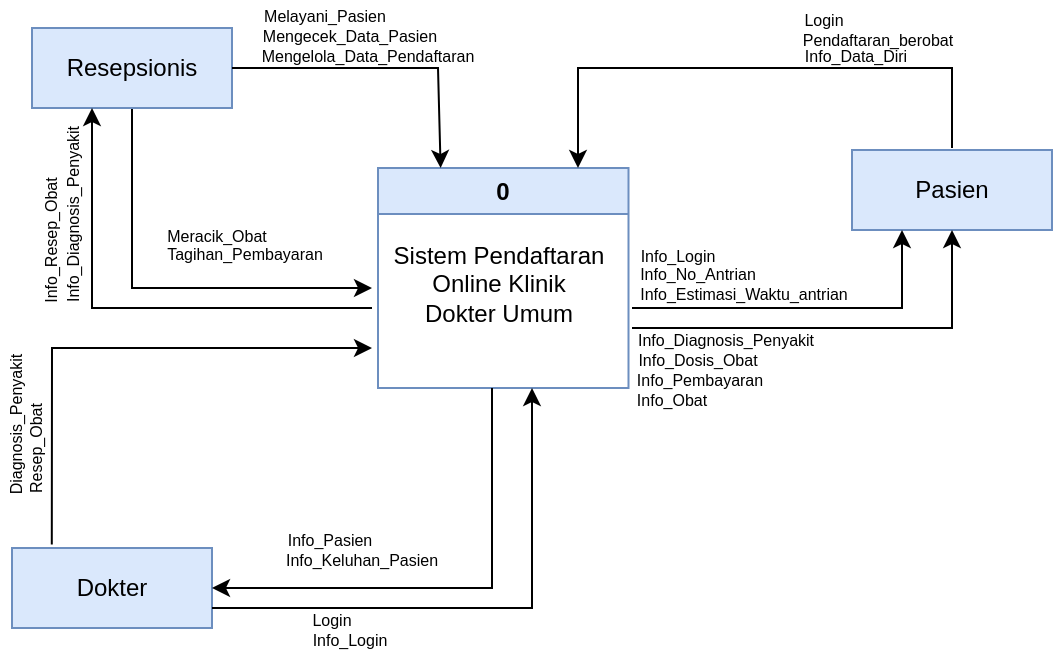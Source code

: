 <mxfile version="21.3.8" type="github" pages="4">
  <diagram id="C5RBs43oDa-KdzZeNtuy" name="Page-1">
    <mxGraphModel dx="819" dy="458" grid="1" gridSize="10" guides="1" tooltips="1" connect="1" arrows="1" fold="1" page="1" pageScale="1" pageWidth="827" pageHeight="1169" background="#FFFFFF" math="0" shadow="0">
      <root>
        <mxCell id="WIyWlLk6GJQsqaUBKTNV-0" />
        <mxCell id="WIyWlLk6GJQsqaUBKTNV-1" parent="WIyWlLk6GJQsqaUBKTNV-0" />
        <mxCell id="WIyWlLk6GJQsqaUBKTNV-9" value="Yes" style="edgeStyle=orthogonalEdgeStyle;rounded=0;html=1;jettySize=auto;orthogonalLoop=1;fontSize=11;endArrow=block;endFill=0;endSize=8;strokeWidth=1;shadow=0;labelBackgroundColor=none;" parent="WIyWlLk6GJQsqaUBKTNV-1" edge="1">
          <mxGeometry y="10" relative="1" as="geometry">
            <mxPoint as="offset" />
            <mxPoint x="270" y="330" as="sourcePoint" />
          </mxGeometry>
        </mxCell>
        <mxCell id="oNNc4N0uM3lCMOWuqm-G-0" value="0" style="swimlane;whiteSpace=wrap;html=1;fillColor=#dae8fc;strokeColor=#6c8ebf;" parent="WIyWlLk6GJQsqaUBKTNV-1" vertex="1">
          <mxGeometry x="353" y="490" width="125.25" height="110" as="geometry">
            <mxRectangle x="353" y="490" width="50" height="30" as="alternateBounds" />
          </mxGeometry>
        </mxCell>
        <mxCell id="EBlw0ripob7yaGCKIbtP-0" value="Sistem Pendaftaran&lt;br&gt;Online Klinik &lt;br&gt;Dokter Umum" style="text;html=1;align=center;verticalAlign=middle;resizable=0;points=[];autosize=1;" vertex="1" parent="oNNc4N0uM3lCMOWuqm-G-0">
          <mxGeometry x="-4.75" y="28" width="130" height="60" as="geometry" />
        </mxCell>
        <mxCell id="EBlw0ripob7yaGCKIbtP-2" value="" style="endArrow=classic;html=1;rounded=0;" edge="1" parent="WIyWlLk6GJQsqaUBKTNV-1">
          <mxGeometry width="50" height="50" relative="1" as="geometry">
            <mxPoint x="230" y="460" as="sourcePoint" />
            <mxPoint x="350" y="550" as="targetPoint" />
            <Array as="points">
              <mxPoint x="230" y="550" />
              <mxPoint x="270" y="550" />
              <mxPoint x="300" y="550" />
            </Array>
          </mxGeometry>
        </mxCell>
        <mxCell id="EBlw0ripob7yaGCKIbtP-3" value="Resepsionis" style="rounded=0;whiteSpace=wrap;html=1;fillColor=#dae8fc;strokeColor=#6c8ebf;" vertex="1" parent="WIyWlLk6GJQsqaUBKTNV-1">
          <mxGeometry x="180" y="420" width="100" height="40" as="geometry" />
        </mxCell>
        <mxCell id="EBlw0ripob7yaGCKIbtP-4" value="Pasien" style="rounded=0;whiteSpace=wrap;html=1;fillColor=#dae8fc;strokeColor=#6c8ebf;" vertex="1" parent="WIyWlLk6GJQsqaUBKTNV-1">
          <mxGeometry x="590" y="481" width="100" height="40" as="geometry" />
        </mxCell>
        <mxCell id="EBlw0ripob7yaGCKIbtP-6" value="" style="endArrow=classic;html=1;rounded=0;" edge="1" parent="WIyWlLk6GJQsqaUBKTNV-1">
          <mxGeometry width="50" height="50" relative="1" as="geometry">
            <mxPoint x="640" y="480" as="sourcePoint" />
            <mxPoint x="453" y="490" as="targetPoint" />
            <Array as="points">
              <mxPoint x="640" y="440" />
              <mxPoint x="453" y="440" />
            </Array>
          </mxGeometry>
        </mxCell>
        <mxCell id="EBlw0ripob7yaGCKIbtP-7" value="" style="endArrow=classic;html=1;rounded=0;entryX=0.5;entryY=1;entryDx=0;entryDy=0;" edge="1" parent="WIyWlLk6GJQsqaUBKTNV-1" target="EBlw0ripob7yaGCKIbtP-4">
          <mxGeometry width="50" height="50" relative="1" as="geometry">
            <mxPoint x="480" y="570" as="sourcePoint" />
            <mxPoint x="630" y="570" as="targetPoint" />
            <Array as="points">
              <mxPoint x="640" y="570" />
            </Array>
          </mxGeometry>
        </mxCell>
        <mxCell id="EBlw0ripob7yaGCKIbtP-8" value="Dokter" style="rounded=0;whiteSpace=wrap;html=1;fillColor=#dae8fc;strokeColor=#6c8ebf;" vertex="1" parent="WIyWlLk6GJQsqaUBKTNV-1">
          <mxGeometry x="170" y="680" width="100" height="40" as="geometry" />
        </mxCell>
        <mxCell id="EBlw0ripob7yaGCKIbtP-12" value="&lt;span style=&quot;font-size: 8px;&quot;&gt;Meracik_Obat&lt;/span&gt;" style="text;html=1;strokeColor=none;fillColor=none;align=center;verticalAlign=middle;whiteSpace=wrap;rounded=0;" vertex="1" parent="WIyWlLk6GJQsqaUBKTNV-1">
          <mxGeometry x="236" y="518" width="73" height="10" as="geometry" />
        </mxCell>
        <mxCell id="EBlw0ripob7yaGCKIbtP-13" value="" style="endArrow=classic;html=1;rounded=0;entryX=1;entryY=0.5;entryDx=0;entryDy=0;" edge="1" parent="WIyWlLk6GJQsqaUBKTNV-1" target="EBlw0ripob7yaGCKIbtP-8">
          <mxGeometry width="50" height="50" relative="1" as="geometry">
            <mxPoint x="410" y="600" as="sourcePoint" />
            <mxPoint x="430" y="610" as="targetPoint" />
            <Array as="points">
              <mxPoint x="410" y="700" />
            </Array>
          </mxGeometry>
        </mxCell>
        <mxCell id="EBlw0ripob7yaGCKIbtP-15" value="" style="endArrow=classic;html=1;rounded=0;exitX=0.199;exitY=-0.043;exitDx=0;exitDy=0;exitPerimeter=0;" edge="1" parent="WIyWlLk6GJQsqaUBKTNV-1" source="EBlw0ripob7yaGCKIbtP-8">
          <mxGeometry width="50" height="50" relative="1" as="geometry">
            <mxPoint x="290" y="640" as="sourcePoint" />
            <mxPoint x="350" y="580" as="targetPoint" />
            <Array as="points">
              <mxPoint x="190" y="580" />
              <mxPoint x="280" y="580" />
            </Array>
          </mxGeometry>
        </mxCell>
        <mxCell id="EBlw0ripob7yaGCKIbtP-16" value="" style="endArrow=classic;html=1;rounded=0;entryX=0.25;entryY=0;entryDx=0;entryDy=0;exitX=1;exitY=0.5;exitDx=0;exitDy=0;" edge="1" parent="WIyWlLk6GJQsqaUBKTNV-1" source="EBlw0ripob7yaGCKIbtP-3" target="oNNc4N0uM3lCMOWuqm-G-0">
          <mxGeometry width="50" height="50" relative="1" as="geometry">
            <mxPoint x="360" y="610" as="sourcePoint" />
            <mxPoint x="410" y="560" as="targetPoint" />
            <Array as="points">
              <mxPoint x="383" y="440" />
            </Array>
          </mxGeometry>
        </mxCell>
        <mxCell id="EBlw0ripob7yaGCKIbtP-17" value="&lt;font style=&quot;font-size: 8px;&quot;&gt;Info_Pasien&lt;/font&gt;" style="text;html=1;strokeColor=none;fillColor=none;align=center;verticalAlign=middle;whiteSpace=wrap;rounded=0;" vertex="1" parent="WIyWlLk6GJQsqaUBKTNV-1">
          <mxGeometry x="296" y="670" width="66" height="10" as="geometry" />
        </mxCell>
        <mxCell id="EBlw0ripob7yaGCKIbtP-18" value="&lt;font style=&quot;font-size: 8px;&quot;&gt;Info_Keluhan_Pasien&lt;/font&gt;" style="text;html=1;strokeColor=none;fillColor=none;align=center;verticalAlign=middle;whiteSpace=wrap;rounded=0;" vertex="1" parent="WIyWlLk6GJQsqaUBKTNV-1">
          <mxGeometry x="312" y="680" width="66" height="10" as="geometry" />
        </mxCell>
        <mxCell id="EBlw0ripob7yaGCKIbtP-19" value="&lt;span style=&quot;font-size: 8px;&quot;&gt;Pendaftaran_berobat&lt;/span&gt;" style="text;html=1;strokeColor=none;fillColor=none;align=center;verticalAlign=middle;whiteSpace=wrap;rounded=0;" vertex="1" parent="WIyWlLk6GJQsqaUBKTNV-1">
          <mxGeometry x="570" y="420" width="66" height="10" as="geometry" />
        </mxCell>
        <mxCell id="EBlw0ripob7yaGCKIbtP-20" value="&lt;span style=&quot;font-size: 8px;&quot;&gt;Info_No_Antrian&lt;/span&gt;" style="text;html=1;strokeColor=none;fillColor=none;align=center;verticalAlign=middle;whiteSpace=wrap;rounded=0;" vertex="1" parent="WIyWlLk6GJQsqaUBKTNV-1">
          <mxGeometry x="458" y="537" width="110" height="10" as="geometry" />
        </mxCell>
        <mxCell id="EBlw0ripob7yaGCKIbtP-22" value="&lt;font style=&quot;font-size: 8px;&quot;&gt;Resep_Obat&lt;/font&gt;" style="text;html=1;strokeColor=none;fillColor=none;align=center;verticalAlign=middle;whiteSpace=wrap;rounded=0;rotation=-90;" vertex="1" parent="WIyWlLk6GJQsqaUBKTNV-1">
          <mxGeometry x="136" y="625" width="90" height="10" as="geometry" />
        </mxCell>
        <mxCell id="EBlw0ripob7yaGCKIbtP-23" value="&lt;font style=&quot;font-size: 8px;&quot;&gt;Diagnosis_Penyakit&lt;/font&gt;" style="text;html=1;strokeColor=none;fillColor=none;align=center;verticalAlign=middle;whiteSpace=wrap;rounded=0;rotation=-90;" vertex="1" parent="WIyWlLk6GJQsqaUBKTNV-1">
          <mxGeometry x="126" y="613" width="90" height="10" as="geometry" />
        </mxCell>
        <mxCell id="EBlw0ripob7yaGCKIbtP-24" value="" style="endArrow=classic;html=1;rounded=0;entryX=0.25;entryY=1;entryDx=0;entryDy=0;" edge="1" parent="WIyWlLk6GJQsqaUBKTNV-1" target="EBlw0ripob7yaGCKIbtP-4">
          <mxGeometry width="50" height="50" relative="1" as="geometry">
            <mxPoint x="480" y="560" as="sourcePoint" />
            <mxPoint x="590" y="540" as="targetPoint" />
            <Array as="points">
              <mxPoint x="560" y="560" />
              <mxPoint x="615" y="560" />
            </Array>
          </mxGeometry>
        </mxCell>
        <mxCell id="EBlw0ripob7yaGCKIbtP-25" value="&lt;span style=&quot;font-size: 8px;&quot;&gt;Info_Obat&lt;/span&gt;" style="text;html=1;strokeColor=none;fillColor=none;align=center;verticalAlign=middle;whiteSpace=wrap;rounded=0;" vertex="1" parent="WIyWlLk6GJQsqaUBKTNV-1">
          <mxGeometry x="460" y="600" width="80" height="10" as="geometry" />
        </mxCell>
        <mxCell id="EBlw0ripob7yaGCKIbtP-29" value="&lt;span style=&quot;font-size: 8px;&quot;&gt;Melayani_Pasien&lt;/span&gt;" style="text;html=1;strokeColor=none;fillColor=none;align=center;verticalAlign=middle;whiteSpace=wrap;rounded=0;" vertex="1" parent="WIyWlLk6GJQsqaUBKTNV-1">
          <mxGeometry x="290" y="408" width="73" height="10" as="geometry" />
        </mxCell>
        <mxCell id="EBlw0ripob7yaGCKIbtP-31" value="" style="endArrow=classic;html=1;rounded=0;" edge="1" parent="WIyWlLk6GJQsqaUBKTNV-1">
          <mxGeometry width="50" height="50" relative="1" as="geometry">
            <mxPoint x="350" y="560" as="sourcePoint" />
            <mxPoint x="210" y="460" as="targetPoint" />
            <Array as="points">
              <mxPoint x="210" y="560" />
            </Array>
          </mxGeometry>
        </mxCell>
        <mxCell id="EBlw0ripob7yaGCKIbtP-32" value="&lt;span style=&quot;font-size: 8px;&quot;&gt;Info_Diagnosis_Penyakit&lt;/span&gt;" style="text;html=1;strokeColor=none;fillColor=none;align=center;verticalAlign=middle;whiteSpace=wrap;rounded=0;rotation=-90;" vertex="1" parent="WIyWlLk6GJQsqaUBKTNV-1">
          <mxGeometry x="156" y="508" width="87" height="10" as="geometry" />
        </mxCell>
        <mxCell id="EBlw0ripob7yaGCKIbtP-33" value="&lt;span style=&quot;font-size: 8px;&quot;&gt;Info_Resep_Obat&lt;/span&gt;" style="text;html=1;strokeColor=none;fillColor=none;align=center;verticalAlign=middle;whiteSpace=wrap;rounded=0;rotation=-90;" vertex="1" parent="WIyWlLk6GJQsqaUBKTNV-1">
          <mxGeometry x="145" y="521" width="87" height="10" as="geometry" />
        </mxCell>
        <mxCell id="EBlw0ripob7yaGCKIbtP-34" value="&lt;span style=&quot;font-size: 8px;&quot;&gt;Info_Diagnosis_Penyakit&lt;/span&gt;" style="text;html=1;strokeColor=none;fillColor=none;align=center;verticalAlign=middle;whiteSpace=wrap;rounded=0;" vertex="1" parent="WIyWlLk6GJQsqaUBKTNV-1">
          <mxGeometry x="477" y="570" width="100" height="10" as="geometry" />
        </mxCell>
        <mxCell id="EBlw0ripob7yaGCKIbtP-35" value="&lt;span style=&quot;font-size: 8px;&quot;&gt;Info_Dosis_Obat&lt;/span&gt;" style="text;html=1;strokeColor=none;fillColor=none;align=center;verticalAlign=middle;whiteSpace=wrap;rounded=0;" vertex="1" parent="WIyWlLk6GJQsqaUBKTNV-1">
          <mxGeometry x="473" y="580" width="80" height="10" as="geometry" />
        </mxCell>
        <mxCell id="EBlw0ripob7yaGCKIbtP-36" value="&lt;span style=&quot;font-size: 8px;&quot;&gt;Mengecek_Data_Pasien&lt;/span&gt;" style="text;html=1;strokeColor=none;fillColor=none;align=center;verticalAlign=middle;whiteSpace=wrap;rounded=0;" vertex="1" parent="WIyWlLk6GJQsqaUBKTNV-1">
          <mxGeometry x="294" y="418" width="90" height="10" as="geometry" />
        </mxCell>
        <mxCell id="2nW5cC3-PIJDwQBo1_7D-1" value="&lt;span style=&quot;font-size: 8px;&quot;&gt;Login&lt;/span&gt;" style="text;html=1;strokeColor=none;fillColor=none;align=center;verticalAlign=middle;whiteSpace=wrap;rounded=0;" vertex="1" parent="WIyWlLk6GJQsqaUBKTNV-1">
          <mxGeometry x="543" y="410" width="66" height="10" as="geometry" />
        </mxCell>
        <mxCell id="2nW5cC3-PIJDwQBo1_7D-10" value="&lt;span style=&quot;font-size: 8px;&quot;&gt;Info_Estimasi_Waktu_antrian&lt;/span&gt;" style="text;html=1;strokeColor=none;fillColor=none;align=center;verticalAlign=middle;whiteSpace=wrap;rounded=0;" vertex="1" parent="WIyWlLk6GJQsqaUBKTNV-1">
          <mxGeometry x="481" y="547" width="110" height="10" as="geometry" />
        </mxCell>
        <mxCell id="2nW5cC3-PIJDwQBo1_7D-11" value="&lt;span style=&quot;font-size: 8px;&quot;&gt;Mengelola_Data_Pendaftaran&lt;/span&gt;" style="text;html=1;strokeColor=none;fillColor=none;align=center;verticalAlign=middle;whiteSpace=wrap;rounded=0;" vertex="1" parent="WIyWlLk6GJQsqaUBKTNV-1">
          <mxGeometry x="303" y="428" width="90" height="10" as="geometry" />
        </mxCell>
        <mxCell id="2nW5cC3-PIJDwQBo1_7D-13" value="&lt;span style=&quot;font-size: 8px;&quot;&gt;Tagihan_Pembayaran&lt;/span&gt;" style="text;html=1;strokeColor=none;fillColor=none;align=center;verticalAlign=middle;whiteSpace=wrap;rounded=0;" vertex="1" parent="WIyWlLk6GJQsqaUBKTNV-1">
          <mxGeometry x="250" y="527" width="73" height="10" as="geometry" />
        </mxCell>
        <mxCell id="2nW5cC3-PIJDwQBo1_7D-16" value="&lt;span style=&quot;font-size: 8px;&quot;&gt;Info_Pembayaran&lt;/span&gt;" style="text;html=1;strokeColor=none;fillColor=none;align=center;verticalAlign=middle;whiteSpace=wrap;rounded=0;" vertex="1" parent="WIyWlLk6GJQsqaUBKTNV-1">
          <mxGeometry x="474" y="590" width="80" height="10" as="geometry" />
        </mxCell>
        <mxCell id="2nW5cC3-PIJDwQBo1_7D-17" value="&lt;span style=&quot;font-size: 8px;&quot;&gt;Info_Data_Diri&lt;/span&gt;" style="text;html=1;strokeColor=none;fillColor=none;align=center;verticalAlign=middle;whiteSpace=wrap;rounded=0;" vertex="1" parent="WIyWlLk6GJQsqaUBKTNV-1">
          <mxGeometry x="559" y="428" width="66" height="10" as="geometry" />
        </mxCell>
        <mxCell id="2nW5cC3-PIJDwQBo1_7D-18" value="&lt;span style=&quot;font-size: 8px;&quot;&gt;Info_Login&lt;/span&gt;" style="text;html=1;strokeColor=none;fillColor=none;align=center;verticalAlign=middle;whiteSpace=wrap;rounded=0;" vertex="1" parent="WIyWlLk6GJQsqaUBKTNV-1">
          <mxGeometry x="448" y="528" width="110" height="10" as="geometry" />
        </mxCell>
        <mxCell id="2nW5cC3-PIJDwQBo1_7D-21" value="&lt;font style=&quot;font-size: 8px;&quot;&gt;Login&lt;/font&gt;" style="text;html=1;strokeColor=none;fillColor=none;align=center;verticalAlign=middle;whiteSpace=wrap;rounded=0;" vertex="1" parent="WIyWlLk6GJQsqaUBKTNV-1">
          <mxGeometry x="297" y="710" width="66" height="10" as="geometry" />
        </mxCell>
        <mxCell id="2nW5cC3-PIJDwQBo1_7D-24" value="" style="endArrow=classic;html=1;rounded=0;exitX=1;exitY=0.75;exitDx=0;exitDy=0;" edge="1" parent="WIyWlLk6GJQsqaUBKTNV-1" source="EBlw0ripob7yaGCKIbtP-8">
          <mxGeometry width="50" height="50" relative="1" as="geometry">
            <mxPoint x="400" y="680" as="sourcePoint" />
            <mxPoint x="430" y="600" as="targetPoint" />
            <Array as="points">
              <mxPoint x="430" y="710" />
            </Array>
          </mxGeometry>
        </mxCell>
        <mxCell id="2nW5cC3-PIJDwQBo1_7D-25" value="&lt;font style=&quot;font-size: 8px;&quot;&gt;Info_Login&lt;/font&gt;" style="text;html=1;strokeColor=none;fillColor=none;align=center;verticalAlign=middle;whiteSpace=wrap;rounded=0;" vertex="1" parent="WIyWlLk6GJQsqaUBKTNV-1">
          <mxGeometry x="306" y="720" width="66" height="10" as="geometry" />
        </mxCell>
      </root>
    </mxGraphModel>
  </diagram>
  <diagram name="Copy of Page-1" id="tZKcyUPFR6cy29b0FW3m">
    <mxGraphModel dx="683" dy="382" grid="1" gridSize="10" guides="1" tooltips="1" connect="1" arrows="1" fold="1" page="1" pageScale="1" pageWidth="827" pageHeight="1169" background="#FFFFFF" math="0" shadow="0">
      <root>
        <mxCell id="ah1h_F8SFf-Y8bXxe0Q2-0" />
        <mxCell id="ah1h_F8SFf-Y8bXxe0Q2-1" parent="ah1h_F8SFf-Y8bXxe0Q2-0" />
        <mxCell id="ah1h_F8SFf-Y8bXxe0Q2-2" value="Yes" style="edgeStyle=orthogonalEdgeStyle;rounded=0;html=1;jettySize=auto;orthogonalLoop=1;fontSize=11;endArrow=block;endFill=0;endSize=8;strokeWidth=1;shadow=0;labelBackgroundColor=none;" edge="1" parent="ah1h_F8SFf-Y8bXxe0Q2-1">
          <mxGeometry y="10" relative="1" as="geometry">
            <mxPoint as="offset" />
            <mxPoint x="270" y="330" as="sourcePoint" />
          </mxGeometry>
        </mxCell>
        <mxCell id="ah1h_F8SFf-Y8bXxe0Q2-3" value="0" style="swimlane;whiteSpace=wrap;html=1;fillColor=#dae8fc;strokeColor=#6c8ebf;" vertex="1" parent="ah1h_F8SFf-Y8bXxe0Q2-1">
          <mxGeometry x="353" y="490" width="125.25" height="110" as="geometry">
            <mxRectangle x="353" y="490" width="50" height="30" as="alternateBounds" />
          </mxGeometry>
        </mxCell>
        <mxCell id="ah1h_F8SFf-Y8bXxe0Q2-4" value="Sistem Pendaftaran&lt;br&gt;Online Klinik &lt;br&gt;Dokter Umum" style="text;html=1;align=center;verticalAlign=middle;resizable=0;points=[];autosize=1;" vertex="1" parent="ah1h_F8SFf-Y8bXxe0Q2-3">
          <mxGeometry x="-4.75" y="28" width="130" height="60" as="geometry" />
        </mxCell>
        <mxCell id="ah1h_F8SFf-Y8bXxe0Q2-6" value="Resepsionis" style="rounded=0;whiteSpace=wrap;html=1;fillColor=#dae8fc;strokeColor=#6c8ebf;" vertex="1" parent="ah1h_F8SFf-Y8bXxe0Q2-1">
          <mxGeometry x="180" y="420" width="100" height="40" as="geometry" />
        </mxCell>
        <mxCell id="ah1h_F8SFf-Y8bXxe0Q2-7" value="Pasien" style="rounded=0;whiteSpace=wrap;html=1;fillColor=#dae8fc;strokeColor=#6c8ebf;" vertex="1" parent="ah1h_F8SFf-Y8bXxe0Q2-1">
          <mxGeometry x="590" y="481" width="100" height="40" as="geometry" />
        </mxCell>
        <mxCell id="ah1h_F8SFf-Y8bXxe0Q2-8" value="" style="endArrow=classic;html=1;rounded=0;" edge="1" parent="ah1h_F8SFf-Y8bXxe0Q2-1">
          <mxGeometry width="50" height="50" relative="1" as="geometry">
            <mxPoint x="640" y="480" as="sourcePoint" />
            <mxPoint x="453" y="490" as="targetPoint" />
            <Array as="points">
              <mxPoint x="640" y="440" />
              <mxPoint x="453" y="440" />
            </Array>
          </mxGeometry>
        </mxCell>
        <mxCell id="ah1h_F8SFf-Y8bXxe0Q2-9" value="" style="endArrow=classic;html=1;rounded=0;entryX=0.5;entryY=1;entryDx=0;entryDy=0;" edge="1" parent="ah1h_F8SFf-Y8bXxe0Q2-1" target="ah1h_F8SFf-Y8bXxe0Q2-7">
          <mxGeometry width="50" height="50" relative="1" as="geometry">
            <mxPoint x="480" y="570" as="sourcePoint" />
            <mxPoint x="630" y="570" as="targetPoint" />
            <Array as="points">
              <mxPoint x="640" y="570" />
            </Array>
          </mxGeometry>
        </mxCell>
        <mxCell id="ah1h_F8SFf-Y8bXxe0Q2-10" value="Dokter" style="rounded=0;whiteSpace=wrap;html=1;fillColor=#dae8fc;strokeColor=#6c8ebf;" vertex="1" parent="ah1h_F8SFf-Y8bXxe0Q2-1">
          <mxGeometry x="170" y="680" width="100" height="40" as="geometry" />
        </mxCell>
        <mxCell id="ah1h_F8SFf-Y8bXxe0Q2-11" value="&lt;span style=&quot;font-size: 8px;&quot;&gt;Meracik_Obat&lt;/span&gt;" style="text;html=1;strokeColor=none;fillColor=none;align=center;verticalAlign=middle;whiteSpace=wrap;rounded=0;" vertex="1" parent="ah1h_F8SFf-Y8bXxe0Q2-1">
          <mxGeometry x="280.5" y="419" width="73" height="10" as="geometry" />
        </mxCell>
        <mxCell id="ah1h_F8SFf-Y8bXxe0Q2-13" value="" style="endArrow=classic;html=1;rounded=0;exitX=0.199;exitY=-0.043;exitDx=0;exitDy=0;exitPerimeter=0;" edge="1" parent="ah1h_F8SFf-Y8bXxe0Q2-1" source="ah1h_F8SFf-Y8bXxe0Q2-10">
          <mxGeometry width="50" height="50" relative="1" as="geometry">
            <mxPoint x="290" y="640" as="sourcePoint" />
            <mxPoint x="350" y="580" as="targetPoint" />
            <Array as="points">
              <mxPoint x="190" y="580" />
              <mxPoint x="280" y="580" />
            </Array>
          </mxGeometry>
        </mxCell>
        <mxCell id="ah1h_F8SFf-Y8bXxe0Q2-14" value="" style="endArrow=classic;html=1;rounded=0;entryX=0.25;entryY=0;entryDx=0;entryDy=0;exitX=1;exitY=0.5;exitDx=0;exitDy=0;" edge="1" parent="ah1h_F8SFf-Y8bXxe0Q2-1" source="ah1h_F8SFf-Y8bXxe0Q2-6" target="ah1h_F8SFf-Y8bXxe0Q2-3">
          <mxGeometry width="50" height="50" relative="1" as="geometry">
            <mxPoint x="360" y="610" as="sourcePoint" />
            <mxPoint x="410" y="560" as="targetPoint" />
            <Array as="points">
              <mxPoint x="383" y="440" />
            </Array>
          </mxGeometry>
        </mxCell>
        <mxCell id="ah1h_F8SFf-Y8bXxe0Q2-15" value="&lt;font style=&quot;font-size: 8px;&quot;&gt;Info_Pasien&lt;/font&gt;" style="text;html=1;strokeColor=none;fillColor=none;align=center;verticalAlign=middle;whiteSpace=wrap;rounded=0;" vertex="1" parent="ah1h_F8SFf-Y8bXxe0Q2-1">
          <mxGeometry x="290" y="700" width="66" height="10" as="geometry" />
        </mxCell>
        <mxCell id="ah1h_F8SFf-Y8bXxe0Q2-16" value="&lt;font style=&quot;font-size: 8px;&quot;&gt;Info_Keluhan_Pasien&lt;/font&gt;" style="text;html=1;strokeColor=none;fillColor=none;align=center;verticalAlign=middle;whiteSpace=wrap;rounded=0;" vertex="1" parent="ah1h_F8SFf-Y8bXxe0Q2-1">
          <mxGeometry x="306" y="710" width="66" height="10" as="geometry" />
        </mxCell>
        <mxCell id="ah1h_F8SFf-Y8bXxe0Q2-17" value="&lt;span style=&quot;font-size: 8px;&quot;&gt;Pendaftaran_berobat&lt;/span&gt;" style="text;html=1;strokeColor=none;fillColor=none;align=center;verticalAlign=middle;whiteSpace=wrap;rounded=0;" vertex="1" parent="ah1h_F8SFf-Y8bXxe0Q2-1">
          <mxGeometry x="570" y="420" width="66" height="10" as="geometry" />
        </mxCell>
        <mxCell id="ah1h_F8SFf-Y8bXxe0Q2-18" value="&lt;span style=&quot;font-size: 8px;&quot;&gt;Info_No_Antrian&lt;/span&gt;" style="text;html=1;strokeColor=none;fillColor=none;align=center;verticalAlign=middle;whiteSpace=wrap;rounded=0;" vertex="1" parent="ah1h_F8SFf-Y8bXxe0Q2-1">
          <mxGeometry x="457" y="579" width="110" height="10" as="geometry" />
        </mxCell>
        <mxCell id="ah1h_F8SFf-Y8bXxe0Q2-19" value="&lt;font style=&quot;font-size: 8px;&quot;&gt;Resep_Obat&lt;/font&gt;" style="text;html=1;strokeColor=none;fillColor=none;align=center;verticalAlign=middle;whiteSpace=wrap;rounded=0;rotation=-90;" vertex="1" parent="ah1h_F8SFf-Y8bXxe0Q2-1">
          <mxGeometry x="136" y="625" width="90" height="10" as="geometry" />
        </mxCell>
        <mxCell id="ah1h_F8SFf-Y8bXxe0Q2-20" value="&lt;font style=&quot;font-size: 8px;&quot;&gt;Diagnosis_Penyakit&lt;/font&gt;" style="text;html=1;strokeColor=none;fillColor=none;align=center;verticalAlign=middle;whiteSpace=wrap;rounded=0;rotation=-90;" vertex="1" parent="ah1h_F8SFf-Y8bXxe0Q2-1">
          <mxGeometry x="126" y="613" width="90" height="10" as="geometry" />
        </mxCell>
        <mxCell id="ah1h_F8SFf-Y8bXxe0Q2-22" value="&lt;span style=&quot;font-size: 8px;&quot;&gt;Info_Obat&lt;/span&gt;" style="text;html=1;strokeColor=none;fillColor=none;align=center;verticalAlign=middle;whiteSpace=wrap;rounded=0;" vertex="1" parent="ah1h_F8SFf-Y8bXxe0Q2-1">
          <mxGeometry x="460" y="629" width="80" height="10" as="geometry" />
        </mxCell>
        <mxCell id="ah1h_F8SFf-Y8bXxe0Q2-23" value="&lt;span style=&quot;font-size: 8px;&quot;&gt;Melayani_Pasien&lt;/span&gt;" style="text;html=1;strokeColor=none;fillColor=none;align=center;verticalAlign=middle;whiteSpace=wrap;rounded=0;" vertex="1" parent="ah1h_F8SFf-Y8bXxe0Q2-1">
          <mxGeometry x="287.5" y="390" width="73" height="10" as="geometry" />
        </mxCell>
        <mxCell id="ah1h_F8SFf-Y8bXxe0Q2-24" value="" style="endArrow=classic;html=1;rounded=0;" edge="1" parent="ah1h_F8SFf-Y8bXxe0Q2-1">
          <mxGeometry width="50" height="50" relative="1" as="geometry">
            <mxPoint x="350" y="560" as="sourcePoint" />
            <mxPoint x="210" y="460" as="targetPoint" />
            <Array as="points">
              <mxPoint x="210" y="560" />
            </Array>
          </mxGeometry>
        </mxCell>
        <mxCell id="ah1h_F8SFf-Y8bXxe0Q2-25" value="&lt;span style=&quot;font-size: 8px;&quot;&gt;Info_Diagnosis_Penyakit&lt;/span&gt;" style="text;html=1;strokeColor=none;fillColor=none;align=center;verticalAlign=middle;whiteSpace=wrap;rounded=0;rotation=-90;" vertex="1" parent="ah1h_F8SFf-Y8bXxe0Q2-1">
          <mxGeometry x="156" y="508" width="87" height="10" as="geometry" />
        </mxCell>
        <mxCell id="ah1h_F8SFf-Y8bXxe0Q2-26" value="&lt;span style=&quot;font-size: 8px;&quot;&gt;Info_Resep_Obat&lt;/span&gt;" style="text;html=1;strokeColor=none;fillColor=none;align=center;verticalAlign=middle;whiteSpace=wrap;rounded=0;rotation=-90;" vertex="1" parent="ah1h_F8SFf-Y8bXxe0Q2-1">
          <mxGeometry x="145" y="521" width="87" height="10" as="geometry" />
        </mxCell>
        <mxCell id="ah1h_F8SFf-Y8bXxe0Q2-27" value="&lt;span style=&quot;font-size: 8px;&quot;&gt;Info_Diagnosis_Penyakit&lt;/span&gt;" style="text;html=1;strokeColor=none;fillColor=none;align=center;verticalAlign=middle;whiteSpace=wrap;rounded=0;" vertex="1" parent="ah1h_F8SFf-Y8bXxe0Q2-1">
          <mxGeometry x="477" y="599" width="100" height="10" as="geometry" />
        </mxCell>
        <mxCell id="ah1h_F8SFf-Y8bXxe0Q2-28" value="&lt;span style=&quot;font-size: 8px;&quot;&gt;Info_Dosis_Obat&lt;/span&gt;" style="text;html=1;strokeColor=none;fillColor=none;align=center;verticalAlign=middle;whiteSpace=wrap;rounded=0;" vertex="1" parent="ah1h_F8SFf-Y8bXxe0Q2-1">
          <mxGeometry x="473" y="609" width="80" height="10" as="geometry" />
        </mxCell>
        <mxCell id="ah1h_F8SFf-Y8bXxe0Q2-29" value="&lt;span style=&quot;font-size: 8px;&quot;&gt;Mengecek_Data_Pasien&lt;/span&gt;" style="text;html=1;strokeColor=none;fillColor=none;align=center;verticalAlign=middle;whiteSpace=wrap;rounded=0;" vertex="1" parent="ah1h_F8SFf-Y8bXxe0Q2-1">
          <mxGeometry x="291.5" y="400" width="90" height="10" as="geometry" />
        </mxCell>
        <mxCell id="ah1h_F8SFf-Y8bXxe0Q2-30" value="&lt;span style=&quot;font-size: 8px;&quot;&gt;Login&lt;/span&gt;" style="text;html=1;strokeColor=none;fillColor=none;align=center;verticalAlign=middle;whiteSpace=wrap;rounded=0;" vertex="1" parent="ah1h_F8SFf-Y8bXxe0Q2-1">
          <mxGeometry x="543" y="410" width="66" height="10" as="geometry" />
        </mxCell>
        <mxCell id="ah1h_F8SFf-Y8bXxe0Q2-31" value="&lt;span style=&quot;font-size: 8px;&quot;&gt;Info_Estimasi_Waktu_antrian&lt;/span&gt;" style="text;html=1;strokeColor=none;fillColor=none;align=center;verticalAlign=middle;whiteSpace=wrap;rounded=0;" vertex="1" parent="ah1h_F8SFf-Y8bXxe0Q2-1">
          <mxGeometry x="480" y="589" width="110" height="10" as="geometry" />
        </mxCell>
        <mxCell id="ah1h_F8SFf-Y8bXxe0Q2-32" value="&lt;span style=&quot;font-size: 8px;&quot;&gt;Mengelola_Data_Pendaftaran&lt;/span&gt;" style="text;html=1;strokeColor=none;fillColor=none;align=center;verticalAlign=middle;whiteSpace=wrap;rounded=0;" vertex="1" parent="ah1h_F8SFf-Y8bXxe0Q2-1">
          <mxGeometry x="300.5" y="410" width="90" height="10" as="geometry" />
        </mxCell>
        <mxCell id="ah1h_F8SFf-Y8bXxe0Q2-33" value="&lt;span style=&quot;font-size: 8px;&quot;&gt;Tagihan_Pembayaran&lt;/span&gt;" style="text;html=1;strokeColor=none;fillColor=none;align=center;verticalAlign=middle;whiteSpace=wrap;rounded=0;" vertex="1" parent="ah1h_F8SFf-Y8bXxe0Q2-1">
          <mxGeometry x="294.5" y="428" width="73" height="10" as="geometry" />
        </mxCell>
        <mxCell id="ah1h_F8SFf-Y8bXxe0Q2-34" value="&lt;span style=&quot;font-size: 8px;&quot;&gt;Info_Pembayaran&lt;/span&gt;" style="text;html=1;strokeColor=none;fillColor=none;align=center;verticalAlign=middle;whiteSpace=wrap;rounded=0;" vertex="1" parent="ah1h_F8SFf-Y8bXxe0Q2-1">
          <mxGeometry x="474" y="619" width="80" height="10" as="geometry" />
        </mxCell>
        <mxCell id="ah1h_F8SFf-Y8bXxe0Q2-35" value="&lt;span style=&quot;font-size: 8px;&quot;&gt;Info_Data_Diri&lt;/span&gt;" style="text;html=1;strokeColor=none;fillColor=none;align=center;verticalAlign=middle;whiteSpace=wrap;rounded=0;" vertex="1" parent="ah1h_F8SFf-Y8bXxe0Q2-1">
          <mxGeometry x="559" y="428" width="66" height="10" as="geometry" />
        </mxCell>
        <mxCell id="ah1h_F8SFf-Y8bXxe0Q2-36" value="&lt;span style=&quot;font-size: 8px;&quot;&gt;Info_Login&lt;/span&gt;" style="text;html=1;strokeColor=none;fillColor=none;align=center;verticalAlign=middle;whiteSpace=wrap;rounded=0;" vertex="1" parent="ah1h_F8SFf-Y8bXxe0Q2-1">
          <mxGeometry x="447" y="570" width="110" height="10" as="geometry" />
        </mxCell>
        <mxCell id="ah1h_F8SFf-Y8bXxe0Q2-38" value="" style="endArrow=classic;html=1;rounded=0;entryX=1;entryY=0.5;entryDx=0;entryDy=0;" edge="1" parent="ah1h_F8SFf-Y8bXxe0Q2-1" target="ah1h_F8SFf-Y8bXxe0Q2-10">
          <mxGeometry width="50" height="50" relative="1" as="geometry">
            <mxPoint x="410" y="600" as="sourcePoint" />
            <mxPoint x="280" y="700" as="targetPoint" />
            <Array as="points">
              <mxPoint x="410" y="700" />
              <mxPoint x="300" y="700" />
            </Array>
          </mxGeometry>
        </mxCell>
        <mxCell id="PqyZkTNByc1NdN9u-ODn-0" value="&lt;span style=&quot;font-size: 8px;&quot;&gt;Login&lt;/span&gt;" style="text;html=1;strokeColor=none;fillColor=none;align=center;verticalAlign=middle;whiteSpace=wrap;rounded=0;" vertex="1" parent="ah1h_F8SFf-Y8bXxe0Q2-1">
          <mxGeometry x="270" y="380" width="66" height="10" as="geometry" />
        </mxCell>
        <mxCell id="PqyZkTNByc1NdN9u-ODn-1" value="&lt;span style=&quot;font-size: 8px;&quot;&gt;Info_Login&lt;/span&gt;" style="text;html=1;strokeColor=none;fillColor=none;align=center;verticalAlign=middle;whiteSpace=wrap;rounded=0;rotation=-90;" vertex="1" parent="ah1h_F8SFf-Y8bXxe0Q2-1">
          <mxGeometry x="125" y="534" width="110" height="10" as="geometry" />
        </mxCell>
      </root>
    </mxGraphModel>
  </diagram>
  <diagram name="Copy of Copy of Page-1" id="gbbzD2aQgp8kIPF-wGhz">
    <mxGraphModel dx="1646" dy="458" grid="1" gridSize="10" guides="1" tooltips="1" connect="1" arrows="1" fold="1" page="1" pageScale="1" pageWidth="827" pageHeight="1169" background="#FFFFFF" math="0" shadow="0">
      <root>
        <mxCell id="oyJ3GTEeXfYMvCK9rctY-0" />
        <mxCell id="oyJ3GTEeXfYMvCK9rctY-1" parent="oyJ3GTEeXfYMvCK9rctY-0" />
        <mxCell id="oyJ3GTEeXfYMvCK9rctY-2" value="Yes" style="edgeStyle=orthogonalEdgeStyle;rounded=0;html=1;jettySize=auto;orthogonalLoop=1;fontSize=11;endArrow=block;endFill=0;endSize=8;strokeWidth=1;shadow=0;labelBackgroundColor=none;" edge="1" parent="oyJ3GTEeXfYMvCK9rctY-1">
          <mxGeometry y="10" relative="1" as="geometry">
            <mxPoint as="offset" />
            <mxPoint x="270" y="330" as="sourcePoint" />
          </mxGeometry>
        </mxCell>
        <mxCell id="oyJ3GTEeXfYMvCK9rctY-3" value="0" style="swimlane;whiteSpace=wrap;html=1;fillColor=#dae8fc;strokeColor=#6c8ebf;" vertex="1" parent="oyJ3GTEeXfYMvCK9rctY-1">
          <mxGeometry x="353" y="490" width="125.25" height="110" as="geometry">
            <mxRectangle x="353" y="490" width="50" height="30" as="alternateBounds" />
          </mxGeometry>
        </mxCell>
        <mxCell id="oyJ3GTEeXfYMvCK9rctY-4" value="Sistem Pendaftaran&lt;br&gt;Online Klinik &lt;br&gt;Dokter Umum" style="text;html=1;align=center;verticalAlign=middle;resizable=0;points=[];autosize=1;" vertex="1" parent="oyJ3GTEeXfYMvCK9rctY-3">
          <mxGeometry x="-4.75" y="28" width="130" height="60" as="geometry" />
        </mxCell>
        <mxCell id="oyJ3GTEeXfYMvCK9rctY-5" value="Resepsionis" style="rounded=0;whiteSpace=wrap;html=1;fillColor=#dae8fc;strokeColor=#6c8ebf;" vertex="1" parent="oyJ3GTEeXfYMvCK9rctY-1">
          <mxGeometry x="540" y="430" width="100" height="40" as="geometry" />
        </mxCell>
        <mxCell id="oyJ3GTEeXfYMvCK9rctY-6" value="Pasien" style="rounded=0;whiteSpace=wrap;html=1;fillColor=#dae8fc;strokeColor=#6c8ebf;" vertex="1" parent="oyJ3GTEeXfYMvCK9rctY-1">
          <mxGeometry x="70" y="468" width="100" height="40" as="geometry" />
        </mxCell>
        <mxCell id="oyJ3GTEeXfYMvCK9rctY-7" value="" style="endArrow=classic;html=1;rounded=0;exitX=0.5;exitY=0;exitDx=0;exitDy=0;entryX=0.195;entryY=-0.027;entryDx=0;entryDy=0;entryPerimeter=0;" edge="1" parent="oyJ3GTEeXfYMvCK9rctY-1" source="oyJ3GTEeXfYMvCK9rctY-6" target="oyJ3GTEeXfYMvCK9rctY-3">
          <mxGeometry width="50" height="50" relative="1" as="geometry">
            <mxPoint x="640" y="480" as="sourcePoint" />
            <mxPoint x="453" y="490" as="targetPoint" />
            <Array as="points">
              <mxPoint x="120" y="450" />
              <mxPoint x="377" y="450" />
            </Array>
          </mxGeometry>
        </mxCell>
        <mxCell id="oyJ3GTEeXfYMvCK9rctY-8" value="" style="endArrow=classic;html=1;rounded=0;entryX=0.5;entryY=1;entryDx=0;entryDy=0;exitX=0.016;exitY=0.897;exitDx=0;exitDy=0;exitPerimeter=0;" edge="1" parent="oyJ3GTEeXfYMvCK9rctY-1" target="oyJ3GTEeXfYMvCK9rctY-6" source="oyJ3GTEeXfYMvCK9rctY-4">
          <mxGeometry width="50" height="50" relative="1" as="geometry">
            <mxPoint x="340" y="570" as="sourcePoint" />
            <mxPoint x="630" y="570" as="targetPoint" />
            <Array as="points">
              <mxPoint x="120" y="572" />
            </Array>
          </mxGeometry>
        </mxCell>
        <mxCell id="oyJ3GTEeXfYMvCK9rctY-9" value="Dokter" style="rounded=0;whiteSpace=wrap;html=1;fillColor=#dae8fc;strokeColor=#6c8ebf;" vertex="1" parent="oyJ3GTEeXfYMvCK9rctY-1">
          <mxGeometry x="170" y="680" width="100" height="40" as="geometry" />
        </mxCell>
        <mxCell id="oyJ3GTEeXfYMvCK9rctY-10" value="&lt;span style=&quot;font-size: 8px;&quot;&gt;Menyediakan_Obat&lt;/span&gt;" style="text;html=1;strokeColor=none;fillColor=none;align=center;verticalAlign=middle;whiteSpace=wrap;rounded=0;" vertex="1" parent="oyJ3GTEeXfYMvCK9rctY-1">
          <mxGeometry x="434" y="428" width="73" height="10" as="geometry" />
        </mxCell>
        <mxCell id="oyJ3GTEeXfYMvCK9rctY-11" value="" style="endArrow=classic;html=1;rounded=0;exitX=0.199;exitY=-0.043;exitDx=0;exitDy=0;exitPerimeter=0;" edge="1" parent="oyJ3GTEeXfYMvCK9rctY-1" source="oyJ3GTEeXfYMvCK9rctY-9">
          <mxGeometry width="50" height="50" relative="1" as="geometry">
            <mxPoint x="290" y="640" as="sourcePoint" />
            <mxPoint x="350" y="580" as="targetPoint" />
            <Array as="points">
              <mxPoint x="190" y="580" />
              <mxPoint x="280" y="580" />
            </Array>
          </mxGeometry>
        </mxCell>
        <mxCell id="oyJ3GTEeXfYMvCK9rctY-12" value="" style="endArrow=classic;html=1;rounded=0;entryX=0.75;entryY=0;entryDx=0;entryDy=0;exitX=0;exitY=0.5;exitDx=0;exitDy=0;" edge="1" parent="oyJ3GTEeXfYMvCK9rctY-1" source="oyJ3GTEeXfYMvCK9rctY-5" target="oyJ3GTEeXfYMvCK9rctY-3">
          <mxGeometry width="50" height="50" relative="1" as="geometry">
            <mxPoint x="360" y="610" as="sourcePoint" />
            <mxPoint x="410" y="560" as="targetPoint" />
            <Array as="points">
              <mxPoint x="447" y="450" />
            </Array>
          </mxGeometry>
        </mxCell>
        <mxCell id="oyJ3GTEeXfYMvCK9rctY-13" value="&lt;font style=&quot;font-size: 8px;&quot;&gt;Info_Pasien&lt;/font&gt;" style="text;html=1;strokeColor=none;fillColor=none;align=center;verticalAlign=middle;whiteSpace=wrap;rounded=0;" vertex="1" parent="oyJ3GTEeXfYMvCK9rctY-1">
          <mxGeometry x="290" y="700" width="66" height="10" as="geometry" />
        </mxCell>
        <mxCell id="oyJ3GTEeXfYMvCK9rctY-14" value="&lt;font style=&quot;font-size: 8px;&quot;&gt;Info_Keluhan_Pasien&lt;/font&gt;" style="text;html=1;strokeColor=none;fillColor=none;align=center;verticalAlign=middle;whiteSpace=wrap;rounded=0;" vertex="1" parent="oyJ3GTEeXfYMvCK9rctY-1">
          <mxGeometry x="306" y="710" width="66" height="10" as="geometry" />
        </mxCell>
        <mxCell id="oyJ3GTEeXfYMvCK9rctY-15" value="&lt;span style=&quot;font-size: 8px;&quot;&gt;Pendaftaran_berobat&lt;/span&gt;" style="text;html=1;strokeColor=none;fillColor=none;align=center;verticalAlign=middle;whiteSpace=wrap;rounded=0;" vertex="1" parent="oyJ3GTEeXfYMvCK9rctY-1">
          <mxGeometry x="197" y="429" width="66" height="10" as="geometry" />
        </mxCell>
        <mxCell id="oyJ3GTEeXfYMvCK9rctY-16" value="&lt;span style=&quot;font-size: 8px;&quot;&gt;Info_No_Antrian&lt;/span&gt;" style="text;html=1;strokeColor=none;fillColor=none;align=center;verticalAlign=middle;whiteSpace=wrap;rounded=0;" vertex="1" parent="oyJ3GTEeXfYMvCK9rctY-1">
          <mxGeometry x="-10" y="525" width="110" height="10" as="geometry" />
        </mxCell>
        <mxCell id="oyJ3GTEeXfYMvCK9rctY-17" value="&lt;font style=&quot;font-size: 8px;&quot;&gt;Resep_Obat&lt;/font&gt;" style="text;html=1;strokeColor=none;fillColor=none;align=center;verticalAlign=middle;whiteSpace=wrap;rounded=0;rotation=-90;" vertex="1" parent="oyJ3GTEeXfYMvCK9rctY-1">
          <mxGeometry x="136" y="625" width="90" height="10" as="geometry" />
        </mxCell>
        <mxCell id="oyJ3GTEeXfYMvCK9rctY-18" value="&lt;font style=&quot;font-size: 8px;&quot;&gt;Diagnosis_Penyakit&lt;/font&gt;" style="text;html=1;strokeColor=none;fillColor=none;align=center;verticalAlign=middle;whiteSpace=wrap;rounded=0;rotation=-90;" vertex="1" parent="oyJ3GTEeXfYMvCK9rctY-1">
          <mxGeometry x="126" y="613" width="90" height="10" as="geometry" />
        </mxCell>
        <mxCell id="oyJ3GTEeXfYMvCK9rctY-19" value="&lt;span style=&quot;font-size: 8px;&quot;&gt;Info_Obat&lt;/span&gt;" style="text;html=1;strokeColor=none;fillColor=none;align=center;verticalAlign=middle;whiteSpace=wrap;rounded=0;" vertex="1" parent="oyJ3GTEeXfYMvCK9rctY-1">
          <mxGeometry x="-7" y="575" width="80" height="10" as="geometry" />
        </mxCell>
        <mxCell id="oyJ3GTEeXfYMvCK9rctY-20" value="&lt;span style=&quot;font-size: 8px;&quot;&gt;Melayani_Pasien&lt;/span&gt;" style="text;html=1;strokeColor=none;fillColor=none;align=center;verticalAlign=middle;whiteSpace=wrap;rounded=0;" vertex="1" parent="oyJ3GTEeXfYMvCK9rctY-1">
          <mxGeometry x="430" y="399" width="73" height="10" as="geometry" />
        </mxCell>
        <mxCell id="oyJ3GTEeXfYMvCK9rctY-21" value="" style="endArrow=classic;html=1;rounded=0;exitX=1.016;exitY=0.849;exitDx=0;exitDy=0;exitPerimeter=0;" edge="1" parent="oyJ3GTEeXfYMvCK9rctY-1" source="oyJ3GTEeXfYMvCK9rctY-4">
          <mxGeometry width="50" height="50" relative="1" as="geometry">
            <mxPoint x="730" y="570" as="sourcePoint" />
            <mxPoint x="590" y="470" as="targetPoint" />
            <Array as="points">
              <mxPoint x="590" y="570" />
            </Array>
          </mxGeometry>
        </mxCell>
        <mxCell id="oyJ3GTEeXfYMvCK9rctY-22" value="&lt;span style=&quot;font-size: 8px;&quot;&gt;Info_Diagnosis_Penyakit&lt;/span&gt;" style="text;html=1;strokeColor=none;fillColor=none;align=center;verticalAlign=middle;whiteSpace=wrap;rounded=0;rotation=0;" vertex="1" parent="oyJ3GTEeXfYMvCK9rctY-1">
          <mxGeometry x="491.25" y="587" width="87" height="10" as="geometry" />
        </mxCell>
        <mxCell id="oyJ3GTEeXfYMvCK9rctY-23" value="&lt;span style=&quot;font-size: 8px;&quot;&gt;Info_Resep_Obat&lt;/span&gt;" style="text;html=1;strokeColor=none;fillColor=none;align=center;verticalAlign=middle;whiteSpace=wrap;rounded=0;rotation=0;" vertex="1" parent="oyJ3GTEeXfYMvCK9rctY-1">
          <mxGeometry x="478.25" y="577" width="87" height="10" as="geometry" />
        </mxCell>
        <mxCell id="oyJ3GTEeXfYMvCK9rctY-24" value="&lt;span style=&quot;font-size: 8px;&quot;&gt;Info_Diagnosis_Penyakit&lt;/span&gt;" style="text;html=1;strokeColor=none;fillColor=none;align=center;verticalAlign=middle;whiteSpace=wrap;rounded=0;" vertex="1" parent="oyJ3GTEeXfYMvCK9rctY-1">
          <mxGeometry x="10" y="545" width="100" height="10" as="geometry" />
        </mxCell>
        <mxCell id="oyJ3GTEeXfYMvCK9rctY-25" value="&lt;span style=&quot;font-size: 8px;&quot;&gt;Info_Dosis_Obat&lt;/span&gt;" style="text;html=1;strokeColor=none;fillColor=none;align=center;verticalAlign=middle;whiteSpace=wrap;rounded=0;" vertex="1" parent="oyJ3GTEeXfYMvCK9rctY-1">
          <mxGeometry x="6" y="555" width="80" height="10" as="geometry" />
        </mxCell>
        <mxCell id="oyJ3GTEeXfYMvCK9rctY-26" value="&lt;span style=&quot;font-size: 8px;&quot;&gt;Mengecek_Data_Pasien&lt;/span&gt;" style="text;html=1;strokeColor=none;fillColor=none;align=center;verticalAlign=middle;whiteSpace=wrap;rounded=0;" vertex="1" parent="oyJ3GTEeXfYMvCK9rctY-1">
          <mxGeometry x="435" y="409" width="90" height="10" as="geometry" />
        </mxCell>
        <mxCell id="oyJ3GTEeXfYMvCK9rctY-27" value="&lt;span style=&quot;font-size: 8px;&quot;&gt;Login&lt;/span&gt;" style="text;html=1;strokeColor=none;fillColor=none;align=center;verticalAlign=middle;whiteSpace=wrap;rounded=0;" vertex="1" parent="oyJ3GTEeXfYMvCK9rctY-1">
          <mxGeometry x="170" y="419" width="66" height="10" as="geometry" />
        </mxCell>
        <mxCell id="oyJ3GTEeXfYMvCK9rctY-28" value="&lt;span style=&quot;font-size: 8px;&quot;&gt;Info_Estimasi_Waktu_antrian&lt;/span&gt;" style="text;html=1;strokeColor=none;fillColor=none;align=center;verticalAlign=middle;whiteSpace=wrap;rounded=0;" vertex="1" parent="oyJ3GTEeXfYMvCK9rctY-1">
          <mxGeometry x="13" y="535" width="110" height="10" as="geometry" />
        </mxCell>
        <mxCell id="oyJ3GTEeXfYMvCK9rctY-29" value="&lt;span style=&quot;font-size: 8px;&quot;&gt;Mengelola_Data_Pendaftaran&lt;/span&gt;" style="text;html=1;strokeColor=none;fillColor=none;align=center;verticalAlign=middle;whiteSpace=wrap;rounded=0;" vertex="1" parent="oyJ3GTEeXfYMvCK9rctY-1">
          <mxGeometry x="444" y="419" width="90" height="10" as="geometry" />
        </mxCell>
        <mxCell id="oyJ3GTEeXfYMvCK9rctY-30" value="&lt;span style=&quot;font-size: 8px;&quot;&gt;Tagihan_Pembayaran&lt;/span&gt;" style="text;html=1;strokeColor=none;fillColor=none;align=center;verticalAlign=middle;whiteSpace=wrap;rounded=0;" vertex="1" parent="oyJ3GTEeXfYMvCK9rctY-1">
          <mxGeometry x="438" y="437" width="73" height="10" as="geometry" />
        </mxCell>
        <mxCell id="oyJ3GTEeXfYMvCK9rctY-31" value="&lt;span style=&quot;font-size: 8px;&quot;&gt;Info_Pembayaran&lt;/span&gt;" style="text;html=1;strokeColor=none;fillColor=none;align=center;verticalAlign=middle;whiteSpace=wrap;rounded=0;" vertex="1" parent="oyJ3GTEeXfYMvCK9rctY-1">
          <mxGeometry x="7" y="565" width="80" height="10" as="geometry" />
        </mxCell>
        <mxCell id="oyJ3GTEeXfYMvCK9rctY-32" value="&lt;span style=&quot;font-size: 8px;&quot;&gt;Info_Data_Diri&lt;/span&gt;" style="text;html=1;strokeColor=none;fillColor=none;align=center;verticalAlign=middle;whiteSpace=wrap;rounded=0;" vertex="1" parent="oyJ3GTEeXfYMvCK9rctY-1">
          <mxGeometry x="186" y="437" width="66" height="10" as="geometry" />
        </mxCell>
        <mxCell id="oyJ3GTEeXfYMvCK9rctY-33" value="&lt;span style=&quot;font-size: 8px;&quot;&gt;Info_Login&lt;/span&gt;" style="text;html=1;strokeColor=none;fillColor=none;align=center;verticalAlign=middle;whiteSpace=wrap;rounded=0;" vertex="1" parent="oyJ3GTEeXfYMvCK9rctY-1">
          <mxGeometry x="-20" y="516" width="110" height="10" as="geometry" />
        </mxCell>
        <mxCell id="oyJ3GTEeXfYMvCK9rctY-34" value="" style="endArrow=classic;html=1;rounded=0;entryX=1;entryY=0.5;entryDx=0;entryDy=0;" edge="1" parent="oyJ3GTEeXfYMvCK9rctY-1" target="oyJ3GTEeXfYMvCK9rctY-9">
          <mxGeometry width="50" height="50" relative="1" as="geometry">
            <mxPoint x="410" y="600" as="sourcePoint" />
            <mxPoint x="280" y="700" as="targetPoint" />
            <Array as="points">
              <mxPoint x="410" y="700" />
              <mxPoint x="300" y="700" />
            </Array>
          </mxGeometry>
        </mxCell>
        <mxCell id="dKXg9eOxKLzg_zU_0Hj5-0" value="&lt;span style=&quot;font-size: 8px;&quot;&gt;Login&lt;/span&gt;" style="text;html=1;strokeColor=none;fillColor=none;align=center;verticalAlign=middle;whiteSpace=wrap;rounded=0;" vertex="1" parent="oyJ3GTEeXfYMvCK9rctY-1">
          <mxGeometry x="410.25" y="389" width="73" height="10" as="geometry" />
        </mxCell>
        <mxCell id="dKXg9eOxKLzg_zU_0Hj5-2" value="&lt;span style=&quot;font-size: 8px;&quot;&gt;Info_Login&lt;/span&gt;" style="text;html=1;strokeColor=none;fillColor=none;align=center;verticalAlign=middle;whiteSpace=wrap;rounded=0;rotation=0;" vertex="1" parent="oyJ3GTEeXfYMvCK9rctY-1">
          <mxGeometry x="465.25" y="569" width="87" height="10" as="geometry" />
        </mxCell>
        <mxCell id="K6yNpivoLPFKXXtgSSHx-0" value="&lt;font style=&quot;font-size: 8px;&quot;&gt;Periksa_Pasien&lt;/font&gt;" style="text;html=1;strokeColor=none;fillColor=none;align=center;verticalAlign=middle;whiteSpace=wrap;rounded=0;rotation=-90;" vertex="1" parent="oyJ3GTEeXfYMvCK9rctY-1">
          <mxGeometry x="116" y="621" width="90" height="10" as="geometry" />
        </mxCell>
      </root>
    </mxGraphModel>
  </diagram>
  <diagram id="0QuzkT7YzoxQLBQ0WWXz" name="Page-2">
    <mxGraphModel dx="1195" dy="668" grid="1" gridSize="10" guides="1" tooltips="1" connect="1" arrows="1" fold="1" page="1" pageScale="1" pageWidth="850" pageHeight="1100" math="0" shadow="0">
      <root>
        <mxCell id="0" />
        <mxCell id="1" parent="0" />
        <mxCell id="KmfG8pP5soYDLSz4PQ09-1" value="2.0" style="swimlane;whiteSpace=wrap;html=1;" vertex="1" parent="1">
          <mxGeometry x="380" y="201.5" width="113" height="120" as="geometry" />
        </mxCell>
        <mxCell id="KmfG8pP5soYDLSz4PQ09-4" value="Login" style="text;html=1;align=center;verticalAlign=middle;resizable=0;points=[];autosize=1;strokeColor=none;fillColor=none;" vertex="1" parent="KmfG8pP5soYDLSz4PQ09-1">
          <mxGeometry x="31.5" y="55" width="50" height="30" as="geometry" />
        </mxCell>
        <mxCell id="J50h-jQI4E7E3Jxyu_sR-5" value="" style="endArrow=classic;html=1;rounded=0;exitX=0.5;exitY=1;exitDx=0;exitDy=0;" edge="1" parent="KmfG8pP5soYDLSz4PQ09-1" source="J50h-jQI4E7E3Jxyu_sR-3">
          <mxGeometry width="50" height="50" relative="1" as="geometry">
            <mxPoint x="10" y="48.5" as="sourcePoint" />
            <mxPoint x="57" y="-1.5" as="targetPoint" />
          </mxGeometry>
        </mxCell>
        <mxCell id="KmfG8pP5soYDLSz4PQ09-2" value="Pasien" style="rounded=0;whiteSpace=wrap;html=1;" vertex="1" parent="1">
          <mxGeometry x="110" y="80" width="120" height="30" as="geometry" />
        </mxCell>
        <mxCell id="KmfG8pP5soYDLSz4PQ09-5" value="3.0" style="swimlane;whiteSpace=wrap;html=1;" vertex="1" parent="1">
          <mxGeometry x="375" y="365.75" width="121.5" height="120" as="geometry" />
        </mxCell>
        <mxCell id="KmfG8pP5soYDLSz4PQ09-6" value="Isi Data" style="text;html=1;align=center;verticalAlign=middle;resizable=0;points=[];autosize=1;strokeColor=none;fillColor=none;" vertex="1" parent="KmfG8pP5soYDLSz4PQ09-5">
          <mxGeometry x="26.5" y="55" width="60" height="30" as="geometry" />
        </mxCell>
        <mxCell id="0Rq_j04thuuxbTmYBET3-1" value="" style="endArrow=classic;html=1;rounded=0;entryX=0.5;entryY=0;entryDx=0;entryDy=0;exitX=0.5;exitY=1;exitDx=0;exitDy=0;" edge="1" parent="1" source="KmfG8pP5soYDLSz4PQ09-1" target="KmfG8pP5soYDLSz4PQ09-5">
          <mxGeometry width="50" height="50" relative="1" as="geometry">
            <mxPoint x="270" y="440" as="sourcePoint" />
            <mxPoint x="320" y="390" as="targetPoint" />
          </mxGeometry>
        </mxCell>
        <mxCell id="R40QOk-q1jth-ogLaA6F-8" value="4.0" style="swimlane;whiteSpace=wrap;html=1;" vertex="1" parent="1">
          <mxGeometry x="378.5" y="500" width="113" height="120" as="geometry" />
        </mxCell>
        <mxCell id="R40QOk-q1jth-ogLaA6F-9" value="Cek Data Pasien" style="text;html=1;align=center;verticalAlign=middle;resizable=0;points=[];autosize=1;strokeColor=none;fillColor=none;" vertex="1" parent="R40QOk-q1jth-ogLaA6F-8">
          <mxGeometry x="1.5" y="55" width="110" height="30" as="geometry" />
        </mxCell>
        <mxCell id="DGJPlwRzkbdQ4I8Nhxuq-1" value="" style="endArrow=classic;html=1;rounded=0;exitX=0.5;exitY=1;exitDx=0;exitDy=0;entryX=0.5;entryY=0;entryDx=0;entryDy=0;" edge="1" parent="1" source="KmfG8pP5soYDLSz4PQ09-5" target="R40QOk-q1jth-ogLaA6F-8">
          <mxGeometry width="50" height="50" relative="1" as="geometry">
            <mxPoint x="390" y="650" as="sourcePoint" />
            <mxPoint x="440" y="600" as="targetPoint" />
          </mxGeometry>
        </mxCell>
        <mxCell id="33fy6ZDk_R6hlPLBH2Bp-1" value="6.0" style="swimlane;whiteSpace=wrap;html=1;startSize=10;" vertex="1" parent="1">
          <mxGeometry x="380" y="780" width="113" height="120" as="geometry" />
        </mxCell>
        <mxCell id="33fy6ZDk_R6hlPLBH2Bp-2" value="Pemeriksaan" style="text;html=1;align=center;verticalAlign=middle;resizable=0;points=[];autosize=1;strokeColor=none;fillColor=none;" vertex="1" parent="33fy6ZDk_R6hlPLBH2Bp-1">
          <mxGeometry x="11.5" y="55" width="90" height="30" as="geometry" />
        </mxCell>
        <mxCell id="33fy6ZDk_R6hlPLBH2Bp-3" value="" style="endArrow=classic;html=1;rounded=0;entryX=0.5;entryY=0;entryDx=0;entryDy=0;exitX=0.5;exitY=1;exitDx=0;exitDy=0;" edge="1" parent="1" target="33fy6ZDk_R6hlPLBH2Bp-1" source="uQzYRTIkBVglfZ2bFS6m-10">
          <mxGeometry width="50" height="50" relative="1" as="geometry">
            <mxPoint x="437" y="600" as="sourcePoint" />
            <mxPoint x="440" y="620" as="targetPoint" />
          </mxGeometry>
        </mxCell>
        <mxCell id="33fy6ZDk_R6hlPLBH2Bp-4" value="7.0" style="swimlane;whiteSpace=wrap;html=1;" vertex="1" parent="1">
          <mxGeometry x="380" y="920" width="113" height="120" as="geometry" />
        </mxCell>
        <mxCell id="33fy6ZDk_R6hlPLBH2Bp-5" value="Peresepan obat" style="text;html=1;align=center;verticalAlign=middle;resizable=0;points=[];autosize=1;strokeColor=none;fillColor=none;" vertex="1" parent="33fy6ZDk_R6hlPLBH2Bp-4">
          <mxGeometry x="1.5" y="55" width="110" height="30" as="geometry" />
        </mxCell>
        <mxCell id="33fy6ZDk_R6hlPLBH2Bp-6" value="" style="endArrow=classic;html=1;rounded=0;exitX=0.5;exitY=1;exitDx=0;exitDy=0;entryX=0.5;entryY=0;entryDx=0;entryDy=0;" edge="1" parent="1" source="33fy6ZDk_R6hlPLBH2Bp-1" target="33fy6ZDk_R6hlPLBH2Bp-4">
          <mxGeometry width="50" height="50" relative="1" as="geometry">
            <mxPoint x="390" y="820" as="sourcePoint" />
            <mxPoint x="437" y="800" as="targetPoint" />
          </mxGeometry>
        </mxCell>
        <mxCell id="33fy6ZDk_R6hlPLBH2Bp-8" value="" style="endArrow=classic;html=1;rounded=0;exitX=0.417;exitY=0.983;exitDx=0;exitDy=0;entryX=1;entryY=1;entryDx=0;entryDy=0;exitPerimeter=0;" edge="1" parent="1" source="KmfG8pP5soYDLSz4PQ09-2" target="33fy6ZDk_R6hlPLBH2Bp-10">
          <mxGeometry width="50" height="50" relative="1" as="geometry">
            <mxPoint x="225" y="432.09" as="sourcePoint" />
            <mxPoint x="375" y="459.84" as="targetPoint" />
            <Array as="points">
              <mxPoint x="160" y="430" />
            </Array>
          </mxGeometry>
        </mxCell>
        <mxCell id="33fy6ZDk_R6hlPLBH2Bp-9" value="" style="endArrow=classic;html=1;rounded=0;entryX=0.069;entryY=1.094;entryDx=0;entryDy=0;entryPerimeter=0;" edge="1" parent="1" target="KmfG8pP5soYDLSz4PQ09-2">
          <mxGeometry width="50" height="50" relative="1" as="geometry">
            <mxPoint x="370" y="443" as="sourcePoint" />
            <mxPoint x="245" y="445.75" as="targetPoint" />
            <Array as="points">
              <mxPoint x="120" y="443" />
            </Array>
          </mxGeometry>
        </mxCell>
        <mxCell id="33fy6ZDk_R6hlPLBH2Bp-10" value="Data_Pasien" style="text;html=1;strokeColor=none;fillColor=none;align=center;verticalAlign=middle;whiteSpace=wrap;rounded=0;" vertex="1" parent="1">
          <mxGeometry x="245" y="406.84" width="130" height="25" as="geometry" />
        </mxCell>
        <mxCell id="33fy6ZDk_R6hlPLBH2Bp-11" value="No Antrian" style="text;html=1;strokeColor=none;fillColor=none;align=center;verticalAlign=middle;whiteSpace=wrap;rounded=0;" vertex="1" parent="1">
          <mxGeometry x="260" y="460" width="118.5" height="10.75" as="geometry" />
        </mxCell>
        <mxCell id="33fy6ZDk_R6hlPLBH2Bp-15" value="" style="endArrow=classic;html=1;rounded=0;exitX=1;exitY=0.5;exitDx=0;exitDy=0;entryX=0;entryY=0.5;entryDx=0;entryDy=0;" edge="1" parent="1" source="KmfG8pP5soYDLSz4PQ09-5" target="33fy6ZDk_R6hlPLBH2Bp-21">
          <mxGeometry width="50" height="50" relative="1" as="geometry">
            <mxPoint x="570" y="380" as="sourcePoint" />
            <mxPoint x="620" y="330" as="targetPoint" />
            <Array as="points">
              <mxPoint x="560" y="426" />
              <mxPoint x="560" y="277" />
            </Array>
          </mxGeometry>
        </mxCell>
        <mxCell id="33fy6ZDk_R6hlPLBH2Bp-20" value="" style="swimlane;horizontal=0;whiteSpace=wrap;html=1;startSize=50;" vertex="1" parent="1">
          <mxGeometry x="620" y="260" width="150" height="31.5" as="geometry" />
        </mxCell>
        <mxCell id="33fy6ZDk_R6hlPLBH2Bp-21" value="Tb.1" style="text;html=1;strokeColor=none;fillColor=none;align=center;verticalAlign=middle;whiteSpace=wrap;rounded=0;" vertex="1" parent="33fy6ZDk_R6hlPLBH2Bp-20">
          <mxGeometry x="-3" y="-10" width="60" height="53" as="geometry" />
        </mxCell>
        <mxCell id="33fy6ZDk_R6hlPLBH2Bp-22" value="Data_Pasien" style="text;html=1;align=center;verticalAlign=middle;resizable=0;points=[];autosize=1;strokeColor=none;fillColor=none;" vertex="1" parent="33fy6ZDk_R6hlPLBH2Bp-20">
          <mxGeometry x="46" y="1.5" width="90" height="30" as="geometry" />
        </mxCell>
        <mxCell id="33fy6ZDk_R6hlPLBH2Bp-23" value="" style="swimlane;horizontal=0;whiteSpace=wrap;html=1;startSize=50;" vertex="1" parent="1">
          <mxGeometry x="620" y="820" width="166" height="31.5" as="geometry" />
        </mxCell>
        <mxCell id="33fy6ZDk_R6hlPLBH2Bp-24" value="Tb.2" style="text;html=1;strokeColor=none;fillColor=none;align=center;verticalAlign=middle;whiteSpace=wrap;rounded=0;" vertex="1" parent="33fy6ZDk_R6hlPLBH2Bp-23">
          <mxGeometry x="-3" y="-10" width="60" height="53" as="geometry" />
        </mxCell>
        <mxCell id="33fy6ZDk_R6hlPLBH2Bp-25" value="Diagnosis_Penyakit" style="text;html=1;align=center;verticalAlign=middle;resizable=0;points=[];autosize=1;strokeColor=none;fillColor=none;" vertex="1" parent="33fy6ZDk_R6hlPLBH2Bp-23">
          <mxGeometry x="36" y="1.5" width="130" height="30" as="geometry" />
        </mxCell>
        <mxCell id="33fy6ZDk_R6hlPLBH2Bp-26" value="" style="swimlane;horizontal=0;whiteSpace=wrap;html=1;startSize=50;" vertex="1" parent="1">
          <mxGeometry x="623" y="860" width="160" height="31.5" as="geometry" />
        </mxCell>
        <mxCell id="33fy6ZDk_R6hlPLBH2Bp-27" value="Tb.3" style="text;html=1;strokeColor=none;fillColor=none;align=center;verticalAlign=middle;whiteSpace=wrap;rounded=0;" vertex="1" parent="33fy6ZDk_R6hlPLBH2Bp-26">
          <mxGeometry x="-3" y="-10" width="60" height="53" as="geometry" />
        </mxCell>
        <mxCell id="33fy6ZDk_R6hlPLBH2Bp-28" value="Resep_Obat" style="text;html=1;align=center;verticalAlign=middle;resizable=0;points=[];autosize=1;strokeColor=none;fillColor=none;" vertex="1" parent="33fy6ZDk_R6hlPLBH2Bp-26">
          <mxGeometry x="46" y="1.5" width="90" height="30" as="geometry" />
        </mxCell>
        <mxCell id="uQzYRTIkBVglfZ2bFS6m-2" value="" style="endArrow=classic;html=1;rounded=0;" edge="1" parent="1">
          <mxGeometry width="50" height="50" relative="1" as="geometry">
            <mxPoint x="490" y="875.25" as="sourcePoint" />
            <mxPoint x="620" y="875.25" as="targetPoint" />
          </mxGeometry>
        </mxCell>
        <mxCell id="uQzYRTIkBVglfZ2bFS6m-3" value="" style="endArrow=classic;html=1;rounded=0;" edge="1" parent="1">
          <mxGeometry width="50" height="50" relative="1" as="geometry">
            <mxPoint x="491.5" y="838.38" as="sourcePoint" />
            <mxPoint x="621.5" y="838.38" as="targetPoint" />
          </mxGeometry>
        </mxCell>
        <mxCell id="uQzYRTIkBVglfZ2bFS6m-7" value="" style="endArrow=classic;html=1;rounded=0;entryX=0.188;entryY=0.983;entryDx=0;entryDy=0;entryPerimeter=0;" edge="1" parent="1" target="KmfG8pP5soYDLSz4PQ09-2">
          <mxGeometry width="50" height="50" relative="1" as="geometry">
            <mxPoint x="410" y="320" as="sourcePoint" />
            <mxPoint x="170" y="290" as="targetPoint" />
            <Array as="points">
              <mxPoint x="410" y="340" />
              <mxPoint x="133" y="340" />
            </Array>
          </mxGeometry>
        </mxCell>
        <mxCell id="uQzYRTIkBVglfZ2bFS6m-8" value="Info_Login" style="text;html=1;align=center;verticalAlign=middle;resizable=0;points=[];autosize=1;strokeColor=none;fillColor=none;" vertex="1" parent="1">
          <mxGeometry x="194" y="337" width="80" height="30" as="geometry" />
        </mxCell>
        <mxCell id="uQzYRTIkBVglfZ2bFS6m-10" value="5.0" style="swimlane;whiteSpace=wrap;html=1;" vertex="1" parent="1">
          <mxGeometry x="378.5" y="640" width="113" height="120" as="geometry" />
        </mxCell>
        <mxCell id="uQzYRTIkBVglfZ2bFS6m-11" value="Antrian" style="text;html=1;align=center;verticalAlign=middle;resizable=0;points=[];autosize=1;strokeColor=none;fillColor=none;" vertex="1" parent="uQzYRTIkBVglfZ2bFS6m-10">
          <mxGeometry x="26.5" y="55" width="60" height="30" as="geometry" />
        </mxCell>
        <mxCell id="J50h-jQI4E7E3Jxyu_sR-2" value="" style="endArrow=classic;html=1;rounded=0;exitX=0.5;exitY=1;exitDx=0;exitDy=0;entryX=0.5;entryY=0;entryDx=0;entryDy=0;" edge="1" parent="1" source="R40QOk-q1jth-ogLaA6F-8" target="uQzYRTIkBVglfZ2bFS6m-10">
          <mxGeometry width="50" height="50" relative="1" as="geometry">
            <mxPoint x="390" y="690" as="sourcePoint" />
            <mxPoint x="440" y="640" as="targetPoint" />
          </mxGeometry>
        </mxCell>
        <mxCell id="J50h-jQI4E7E3Jxyu_sR-3" value="1.0" style="swimlane;whiteSpace=wrap;html=1;" vertex="1" parent="1">
          <mxGeometry x="380" y="30" width="113" height="120" as="geometry" />
        </mxCell>
        <mxCell id="J50h-jQI4E7E3Jxyu_sR-4" value="Registrasi" style="text;html=1;align=center;verticalAlign=middle;resizable=0;points=[];autosize=1;strokeColor=none;fillColor=none;" vertex="1" parent="J50h-jQI4E7E3Jxyu_sR-3">
          <mxGeometry x="16.5" y="55" width="80" height="30" as="geometry" />
        </mxCell>
        <mxCell id="7YkwbTu4JDlFoV6rr5aK-1" value="" style="endArrow=classic;html=1;rounded=0;entryX=0.5;entryY=1;entryDx=0;entryDy=0;" edge="1" parent="1" target="KmfG8pP5soYDLSz4PQ09-2">
          <mxGeometry width="50" height="50" relative="1" as="geometry">
            <mxPoint x="380" y="140" as="sourcePoint" />
            <mxPoint x="360" y="110" as="targetPoint" />
            <Array as="points">
              <mxPoint x="170" y="140" />
            </Array>
          </mxGeometry>
        </mxCell>
        <mxCell id="7YkwbTu4JDlFoV6rr5aK-2" value="" style="endArrow=classic;html=1;rounded=0;exitX=0.5;exitY=0;exitDx=0;exitDy=0;entryX=-0.035;entryY=0.167;entryDx=0;entryDy=0;entryPerimeter=0;" edge="1" parent="1" source="KmfG8pP5soYDLSz4PQ09-2" target="J50h-jQI4E7E3Jxyu_sR-3">
          <mxGeometry width="50" height="50" relative="1" as="geometry">
            <mxPoint x="380" y="50" as="sourcePoint" />
            <mxPoint x="360" y="60" as="targetPoint" />
            <Array as="points">
              <mxPoint x="170" y="50" />
            </Array>
          </mxGeometry>
        </mxCell>
        <mxCell id="7YkwbTu4JDlFoV6rr5aK-3" value="Pendaftaran_Akun" style="text;html=1;strokeColor=none;fillColor=none;align=center;verticalAlign=middle;whiteSpace=wrap;rounded=0;" vertex="1" parent="1">
          <mxGeometry x="200" y="20" width="120" height="30" as="geometry" />
        </mxCell>
        <mxCell id="7YkwbTu4JDlFoV6rr5aK-4" value="Info_Akun" style="text;html=1;strokeColor=none;fillColor=none;align=center;verticalAlign=middle;whiteSpace=wrap;rounded=0;" vertex="1" parent="1">
          <mxGeometry x="218.5" y="140" width="120" height="30" as="geometry" />
        </mxCell>
        <mxCell id="7YkwbTu4JDlFoV6rr5aK-5" value="Username_pass" style="text;html=1;align=center;verticalAlign=middle;resizable=0;points=[];autosize=1;strokeColor=none;fillColor=none;" vertex="1" parent="1">
          <mxGeometry x="203.5" y="207" width="110" height="30" as="geometry" />
        </mxCell>
        <mxCell id="7YkwbTu4JDlFoV6rr5aK-7" value="" style="endArrow=classic;html=1;rounded=0;exitX=0.306;exitY=1.122;exitDx=0;exitDy=0;exitPerimeter=0;" edge="1" parent="1" source="KmfG8pP5soYDLSz4PQ09-2">
          <mxGeometry width="50" height="50" relative="1" as="geometry">
            <mxPoint x="330" y="280" as="sourcePoint" />
            <mxPoint x="380" y="230" as="targetPoint" />
            <Array as="points">
              <mxPoint x="147" y="230" />
            </Array>
          </mxGeometry>
        </mxCell>
        <mxCell id="WcPn8oAE2YgBEmCYkJ_9-1" value="Resepsionis" style="rounded=0;whiteSpace=wrap;html=1;" vertex="1" parent="1">
          <mxGeometry x="99" y="550" width="120" height="30" as="geometry" />
        </mxCell>
        <mxCell id="WcPn8oAE2YgBEmCYkJ_9-2" value="" style="endArrow=classic;html=1;rounded=0;exitX=0;exitY=0.5;exitDx=0;exitDy=0;" edge="1" parent="1" source="WcPn8oAE2YgBEmCYkJ_9-1">
          <mxGeometry width="50" height="50" relative="1" as="geometry">
            <mxPoint x="70" y="560" as="sourcePoint" />
            <mxPoint x="400" y="200" as="targetPoint" />
            <Array as="points">
              <mxPoint x="70" y="565" />
              <mxPoint x="70" y="180" />
              <mxPoint x="400" y="180" />
            </Array>
          </mxGeometry>
        </mxCell>
        <mxCell id="WcPn8oAE2YgBEmCYkJ_9-3" value="Username_pass" style="text;html=1;align=center;verticalAlign=middle;resizable=0;points=[];autosize=1;strokeColor=none;fillColor=none;" vertex="1" parent="1">
          <mxGeometry x="50" y="153" width="110" height="30" as="geometry" />
        </mxCell>
        <mxCell id="WcPn8oAE2YgBEmCYkJ_9-4" value="" style="endArrow=classic;html=1;rounded=0;exitX=-0.009;exitY=0.071;exitDx=0;exitDy=0;exitPerimeter=0;entryX=0.932;entryY=0.067;entryDx=0;entryDy=0;entryPerimeter=0;" edge="1" parent="1" source="KmfG8pP5soYDLSz4PQ09-1" target="WcPn8oAE2YgBEmCYkJ_9-1">
          <mxGeometry width="50" height="50" relative="1" as="geometry">
            <mxPoint x="100" y="240" as="sourcePoint" />
            <mxPoint x="220" y="570" as="targetPoint" />
            <Array as="points">
              <mxPoint x="80" y="210" />
              <mxPoint x="80" y="370" />
              <mxPoint x="80" y="530" />
              <mxPoint x="210" y="530" />
            </Array>
          </mxGeometry>
        </mxCell>
        <mxCell id="WcPn8oAE2YgBEmCYkJ_9-5" value="Info_Login" style="text;html=1;align=center;verticalAlign=middle;resizable=0;points=[];autosize=1;strokeColor=none;fillColor=none;" vertex="1" parent="1">
          <mxGeometry x="100" y="507" width="80" height="30" as="geometry" />
        </mxCell>
        <mxCell id="dQg7JlTJnwOeQeAn-Fho-1" value="Dokter" style="rounded=0;whiteSpace=wrap;html=1;" vertex="1" parent="1">
          <mxGeometry x="110" y="820" width="120" height="30" as="geometry" />
        </mxCell>
        <mxCell id="dQg7JlTJnwOeQeAn-Fho-2" value="" style="endArrow=classic;html=1;rounded=0;exitX=0.5;exitY=0;exitDx=0;exitDy=0;" edge="1" parent="1" source="dQg7JlTJnwOeQeAn-Fho-1">
          <mxGeometry width="50" height="50" relative="1" as="geometry">
            <mxPoint x="330" y="880" as="sourcePoint" />
            <mxPoint x="380" y="800" as="targetPoint" />
            <Array as="points">
              <mxPoint x="170" y="800" />
            </Array>
          </mxGeometry>
        </mxCell>
        <mxCell id="dQg7JlTJnwOeQeAn-Fho-3" value="Melakukan_Pemeriksaan" style="text;html=1;align=center;verticalAlign=middle;resizable=0;points=[];autosize=1;strokeColor=none;fillColor=none;" vertex="1" parent="1">
          <mxGeometry x="170" y="770" width="160" height="30" as="geometry" />
        </mxCell>
        <mxCell id="dQg7JlTJnwOeQeAn-Fho-5" value="" style="endArrow=classic;html=1;rounded=0;exitX=0.5;exitY=1;exitDx=0;exitDy=0;entryX=0;entryY=0.75;entryDx=0;entryDy=0;" edge="1" parent="1" source="dQg7JlTJnwOeQeAn-Fho-1" target="33fy6ZDk_R6hlPLBH2Bp-4">
          <mxGeometry width="50" height="50" relative="1" as="geometry">
            <mxPoint x="240" y="1030" as="sourcePoint" />
            <mxPoint x="340" y="960" as="targetPoint" />
            <Array as="points">
              <mxPoint x="170" y="1010" />
            </Array>
          </mxGeometry>
        </mxCell>
        <mxCell id="dQg7JlTJnwOeQeAn-Fho-6" value="Meresep_Obat" style="text;html=1;align=center;verticalAlign=middle;resizable=0;points=[];autosize=1;strokeColor=none;fillColor=none;" vertex="1" parent="1">
          <mxGeometry x="210" y="980" width="100" height="30" as="geometry" />
        </mxCell>
        <mxCell id="dQg7JlTJnwOeQeAn-Fho-7" value="" style="endArrow=classic;html=1;rounded=0;exitX=1;exitY=0.25;exitDx=0;exitDy=0;" edge="1" parent="1" source="WcPn8oAE2YgBEmCYkJ_9-1">
          <mxGeometry width="50" height="50" relative="1" as="geometry">
            <mxPoint x="330" y="610" as="sourcePoint" />
            <mxPoint x="380" y="560" as="targetPoint" />
          </mxGeometry>
        </mxCell>
        <mxCell id="dQg7JlTJnwOeQeAn-Fho-8" value="Verifikasi" style="text;html=1;strokeColor=none;fillColor=none;align=center;verticalAlign=middle;whiteSpace=wrap;rounded=0;" vertex="1" parent="1">
          <mxGeometry x="245" y="538" width="130" height="25" as="geometry" />
        </mxCell>
        <mxCell id="dQg7JlTJnwOeQeAn-Fho-9" value="" style="endArrow=classic;html=1;rounded=0;exitX=0.75;exitY=1;exitDx=0;exitDy=0;" edge="1" parent="1" source="WcPn8oAE2YgBEmCYkJ_9-1">
          <mxGeometry width="50" height="50" relative="1" as="geometry">
            <mxPoint x="330" y="750" as="sourcePoint" />
            <mxPoint x="380" y="700" as="targetPoint" />
            <Array as="points">
              <mxPoint x="189" y="700" />
            </Array>
          </mxGeometry>
        </mxCell>
        <mxCell id="dQg7JlTJnwOeQeAn-Fho-10" value="Membuat_Nomor_Antrian" style="text;html=1;strokeColor=none;fillColor=none;align=center;verticalAlign=middle;whiteSpace=wrap;rounded=0;" vertex="1" parent="1">
          <mxGeometry x="203.5" y="679" width="130" height="25" as="geometry" />
        </mxCell>
        <mxCell id="dQg7JlTJnwOeQeAn-Fho-11" value="8.0" style="swimlane;whiteSpace=wrap;html=1;startSize=23;" vertex="1" parent="1">
          <mxGeometry x="590" y="960" width="116.5" height="120" as="geometry" />
        </mxCell>
        <mxCell id="dQg7JlTJnwOeQeAn-Fho-12" value="Pengambilan obat" style="text;html=1;align=center;verticalAlign=middle;resizable=0;points=[];autosize=1;strokeColor=none;fillColor=none;" vertex="1" parent="dQg7JlTJnwOeQeAn-Fho-11">
          <mxGeometry x="-3.5" y="55" width="120" height="30" as="geometry" />
        </mxCell>
        <mxCell id="dQg7JlTJnwOeQeAn-Fho-13" value="" style="endArrow=classic;html=1;rounded=0;exitX=0;exitY=0.75;exitDx=0;exitDy=0;" edge="1" parent="1" source="WcPn8oAE2YgBEmCYkJ_9-1">
          <mxGeometry width="50" height="50" relative="1" as="geometry">
            <mxPoint x="70" y="580" as="sourcePoint" />
            <mxPoint x="590" y="1070" as="targetPoint" />
            <Array as="points">
              <mxPoint x="70" y="573" />
              <mxPoint x="70" y="640" />
              <mxPoint x="70" y="1070" />
            </Array>
          </mxGeometry>
        </mxCell>
        <mxCell id="dQg7JlTJnwOeQeAn-Fho-14" value="Menyiapkan_Obat" style="text;html=1;align=center;verticalAlign=middle;resizable=0;points=[];autosize=1;strokeColor=none;fillColor=none;" vertex="1" parent="1">
          <mxGeometry x="203.5" y="1040" width="120" height="30" as="geometry" />
        </mxCell>
        <mxCell id="dQg7JlTJnwOeQeAn-Fho-15" value="" style="endArrow=classic;html=1;rounded=0;entryX=0.25;entryY=0;entryDx=0;entryDy=0;exitX=1.029;exitY=0.167;exitDx=0;exitDy=0;exitPerimeter=0;" edge="1" parent="1" source="dQg7JlTJnwOeQeAn-Fho-12" target="KmfG8pP5soYDLSz4PQ09-2">
          <mxGeometry width="50" height="50" relative="1" as="geometry">
            <mxPoint x="116.5" y="120" as="sourcePoint" />
            <mxPoint x="777.211" y="1030" as="targetPoint" />
            <Array as="points">
              <mxPoint x="810" y="1020" />
              <mxPoint x="810" y="660" />
              <mxPoint x="810" y="340" />
              <mxPoint x="810" y="20" />
              <mxPoint x="720" y="20" />
              <mxPoint x="140" y="20" />
            </Array>
          </mxGeometry>
        </mxCell>
        <mxCell id="dQg7JlTJnwOeQeAn-Fho-16" value="Obat_diserahkan" style="text;html=1;align=center;verticalAlign=middle;resizable=0;points=[];autosize=1;strokeColor=none;fillColor=none;" vertex="1" parent="1">
          <mxGeometry x="715" y="1020" width="110" height="30" as="geometry" />
        </mxCell>
      </root>
    </mxGraphModel>
  </diagram>
</mxfile>
